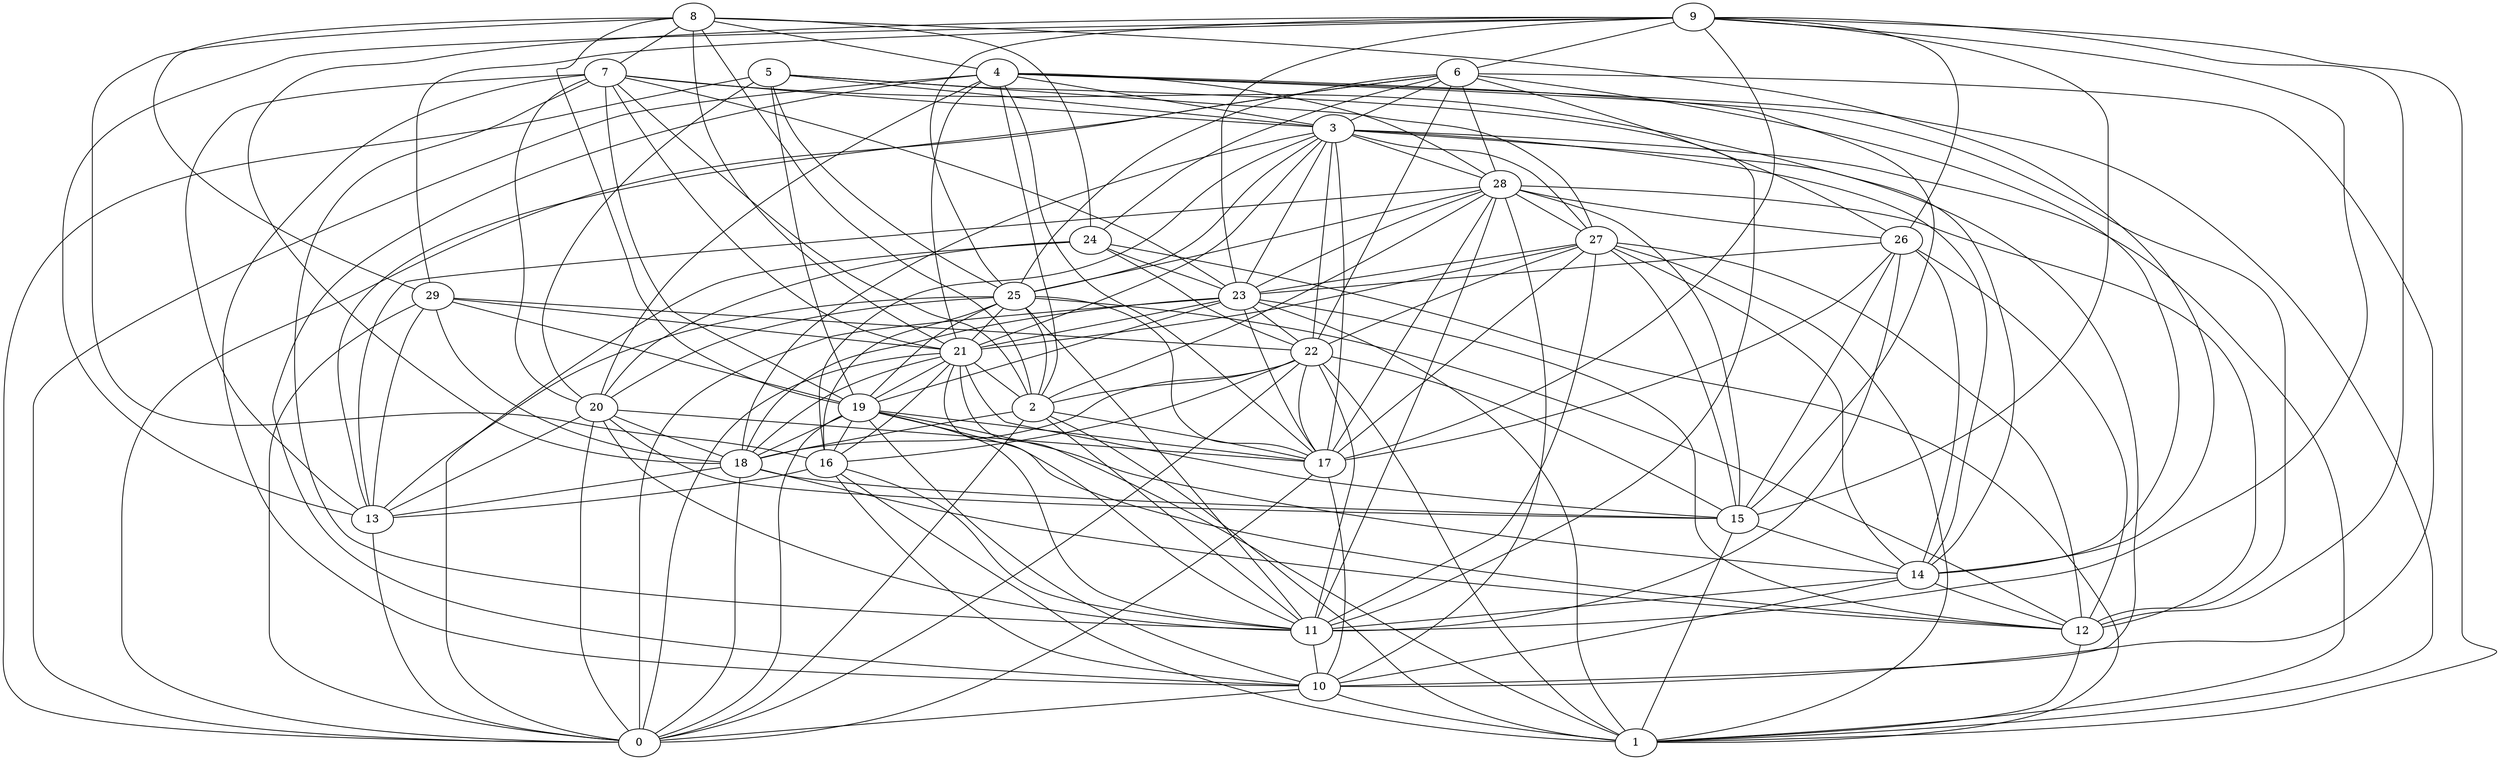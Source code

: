 digraph GG_graph {

subgraph G_graph {
edge [color = black]
"4" -> "20" [dir = none]
"4" -> "28" [dir = none]
"4" -> "3" [dir = none]
"4" -> "2" [dir = none]
"4" -> "21" [dir = none]
"4" -> "12" [dir = none]
"4" -> "15" [dir = none]
"4" -> "0" [dir = none]
"28" -> "10" [dir = none]
"28" -> "15" [dir = none]
"28" -> "26" [dir = none]
"28" -> "11" [dir = none]
"22" -> "0" [dir = none]
"22" -> "18" [dir = none]
"22" -> "1" [dir = none]
"22" -> "16" [dir = none]
"22" -> "2" [dir = none]
"22" -> "11" [dir = none]
"17" -> "10" [dir = none]
"9" -> "26" [dir = none]
"9" -> "29" [dir = none]
"9" -> "25" [dir = none]
"9" -> "12" [dir = none]
"9" -> "17" [dir = none]
"9" -> "1" [dir = none]
"9" -> "18" [dir = none]
"9" -> "11" [dir = none]
"15" -> "1" [dir = none]
"29" -> "21" [dir = none]
"29" -> "19" [dir = none]
"20" -> "11" [dir = none]
"20" -> "17" [dir = none]
"20" -> "13" [dir = none]
"26" -> "17" [dir = none]
"26" -> "15" [dir = none]
"14" -> "11" [dir = none]
"19" -> "14" [dir = none]
"19" -> "11" [dir = none]
"19" -> "16" [dir = none]
"19" -> "18" [dir = none]
"16" -> "13" [dir = none]
"6" -> "25" [dir = none]
"6" -> "22" [dir = none]
"6" -> "28" [dir = none]
"6" -> "14" [dir = none]
"6" -> "3" [dir = none]
"3" -> "25" [dir = none]
"3" -> "16" [dir = none]
"3" -> "10" [dir = none]
"8" -> "4" [dir = none]
"8" -> "21" [dir = none]
"8" -> "7" [dir = none]
"8" -> "19" [dir = none]
"5" -> "27" [dir = none]
"5" -> "20" [dir = none]
"5" -> "11" [dir = none]
"11" -> "10" [dir = none]
"18" -> "13" [dir = none]
"18" -> "0" [dir = none]
"24" -> "0" [dir = none]
"24" -> "20" [dir = none]
"24" -> "22" [dir = none]
"21" -> "19" [dir = none]
"21" -> "16" [dir = none]
"21" -> "15" [dir = none]
"21" -> "18" [dir = none]
"23" -> "17" [dir = none]
"23" -> "22" [dir = none]
"23" -> "12" [dir = none]
"25" -> "2" [dir = none]
"25" -> "19" [dir = none]
"25" -> "16" [dir = none]
"25" -> "20" [dir = none]
"25" -> "11" [dir = none]
"25" -> "21" [dir = none]
"25" -> "17" [dir = none]
"2" -> "18" [dir = none]
"2" -> "11" [dir = none]
"12" -> "1" [dir = none]
"7" -> "23" [dir = none]
"7" -> "10" [dir = none]
"7" -> "3" [dir = none]
"7" -> "21" [dir = none]
"7" -> "20" [dir = none]
"27" -> "12" [dir = none]
"27" -> "17" [dir = none]
"27" -> "11" [dir = none]
"29" -> "13" [dir = none]
"8" -> "2" [dir = none]
"3" -> "14" [dir = none]
"19" -> "17" [dir = none]
"27" -> "23" [dir = none]
"23" -> "19" [dir = none]
"7" -> "14" [dir = none]
"28" -> "17" [dir = none]
"8" -> "24" [dir = none]
"27" -> "22" [dir = none]
"28" -> "23" [dir = none]
"4" -> "17" [dir = none]
"21" -> "1" [dir = none]
"19" -> "12" [dir = none]
"4" -> "1" [dir = none]
"25" -> "12" [dir = none]
"29" -> "0" [dir = none]
"7" -> "13" [dir = none]
"3" -> "17" [dir = none]
"9" -> "23" [dir = none]
"29" -> "22" [dir = none]
"3" -> "21" [dir = none]
"24" -> "1" [dir = none]
"16" -> "1" [dir = none]
"23" -> "1" [dir = none]
"5" -> "0" [dir = none]
"28" -> "2" [dir = none]
"7" -> "19" [dir = none]
"3" -> "27" [dir = none]
"5" -> "19" [dir = none]
"6" -> "24" [dir = none]
"19" -> "10" [dir = none]
"19" -> "0" [dir = none]
"6" -> "13" [dir = none]
"14" -> "10" [dir = none]
"27" -> "14" [dir = none]
"5" -> "3" [dir = none]
"6" -> "0" [dir = none]
"25" -> "13" [dir = none]
"6" -> "26" [dir = none]
"21" -> "11" [dir = none]
"18" -> "12" [dir = none]
"14" -> "12" [dir = none]
"26" -> "12" [dir = none]
"2" -> "0" [dir = none]
"3" -> "23" [dir = none]
"26" -> "11" [dir = none]
"16" -> "11" [dir = none]
"3" -> "18" [dir = none]
"26" -> "14" [dir = none]
"5" -> "25" [dir = none]
"2" -> "1" [dir = none]
"17" -> "0" [dir = none]
"8" -> "16" [dir = none]
"20" -> "15" [dir = none]
"24" -> "23" [dir = none]
"10" -> "1" [dir = none]
"23" -> "0" [dir = none]
"28" -> "27" [dir = none]
"9" -> "13" [dir = none]
"27" -> "15" [dir = none]
"8" -> "14" [dir = none]
"4" -> "10" [dir = none]
"22" -> "15" [dir = none]
"20" -> "18" [dir = none]
"27" -> "1" [dir = none]
"3" -> "28" [dir = none]
"20" -> "0" [dir = none]
"2" -> "17" [dir = none]
"6" -> "10" [dir = none]
"22" -> "17" [dir = none]
"7" -> "2" [dir = none]
"29" -> "18" [dir = none]
"18" -> "15" [dir = none]
"9" -> "15" [dir = none]
"3" -> "1" [dir = none]
"9" -> "6" [dir = none]
"28" -> "25" [dir = none]
"23" -> "18" [dir = none]
"15" -> "14" [dir = none]
"23" -> "21" [dir = none]
"7" -> "11" [dir = none]
"21" -> "0" [dir = none]
"21" -> "2" [dir = none]
"28" -> "12" [dir = none]
"8" -> "29" [dir = none]
"13" -> "0" [dir = none]
"28" -> "13" [dir = none]
"10" -> "0" [dir = none]
"16" -> "10" [dir = none]
"27" -> "21" [dir = none]
"3" -> "22" [dir = none]
"26" -> "23" [dir = none]
}

}
